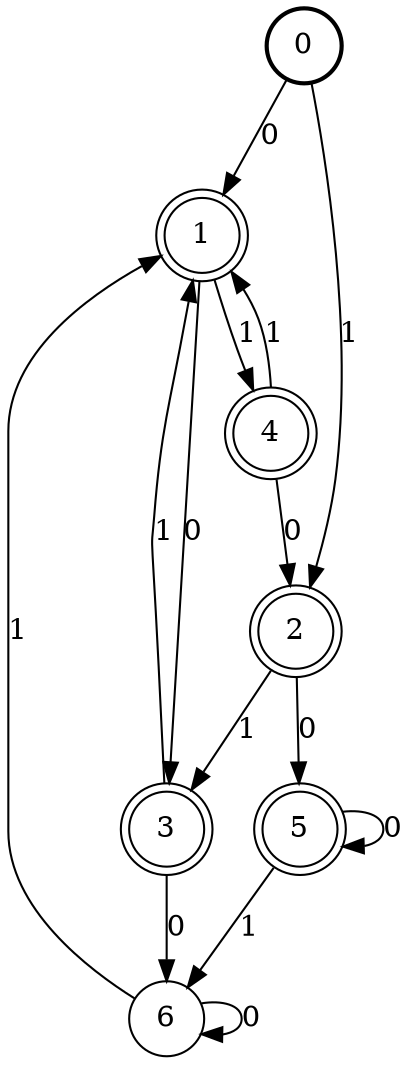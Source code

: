 digraph Automat {
    node [shape = circle];
    0 [style = "bold"];
    0 -> 1 [label = "0"];
    0 -> 2 [label = "1"];
    1 [peripheries=2]
    1 -> 3 [label = "0"];
    1 -> 4 [label = "1"];
    2 [peripheries=2]
    2 -> 5 [label = "0"];
    2 -> 3 [label = "1"];
    3 [peripheries=2]
    3 -> 6 [label = "0"];
    3 -> 1 [label = "1"];
    4 [peripheries=2]
    4 -> 2 [label = "0"];
    4 -> 1 [label = "1"];
    5 [peripheries=2]
    5 -> 5 [label = "0"];
    5 -> 6 [label = "1"];
    6 -> 6 [label = "0"];
    6 -> 1 [label = "1"];
}
